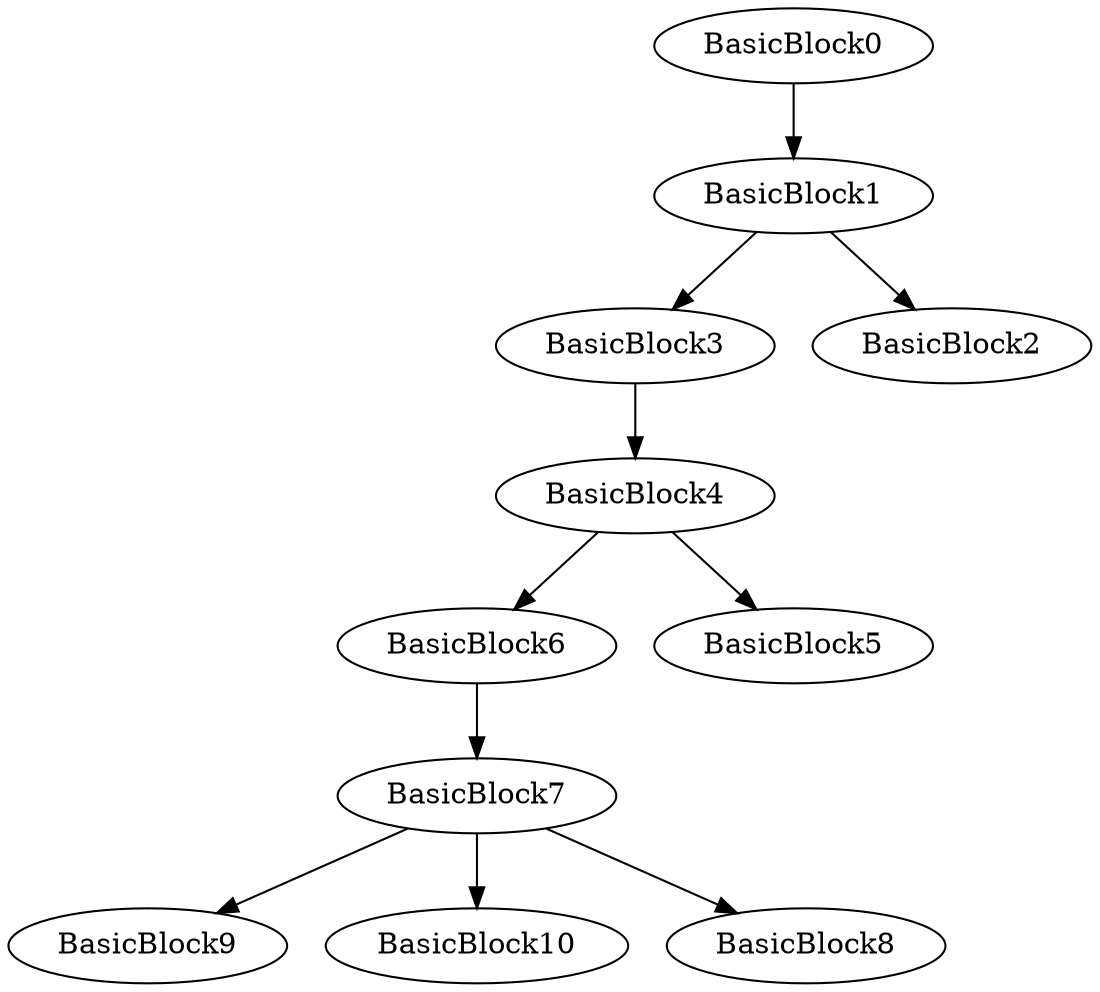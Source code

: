 digraph{
BasicBlock4 -> BasicBlock6
BasicBlock4 -> BasicBlock5
BasicBlock0 -> BasicBlock1
BasicBlock6 -> BasicBlock7
BasicBlock3 -> BasicBlock4
BasicBlock1 -> BasicBlock2
BasicBlock1 -> BasicBlock3
BasicBlock7 -> BasicBlock9
BasicBlock7 -> BasicBlock10
BasicBlock7 -> BasicBlock8
}
